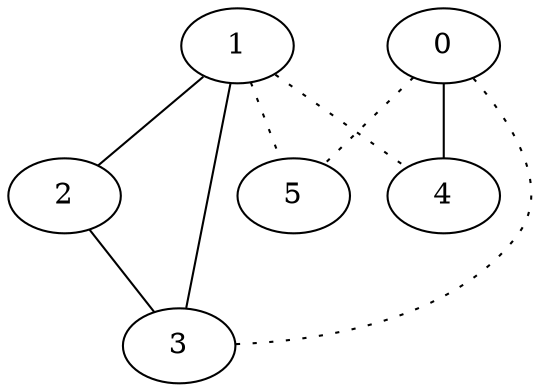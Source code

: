 graph {
a0[label=0];
a1[label=1];
a2[label=2];
a3[label=3];
a4[label=4];
a5[label=5];
a0 -- a3 [style=dotted];
a0 -- a4;
a0 -- a5 [style=dotted];
a1 -- a2;
a1 -- a3;
a1 -- a4 [style=dotted];
a1 -- a5 [style=dotted];
a2 -- a3;
}

